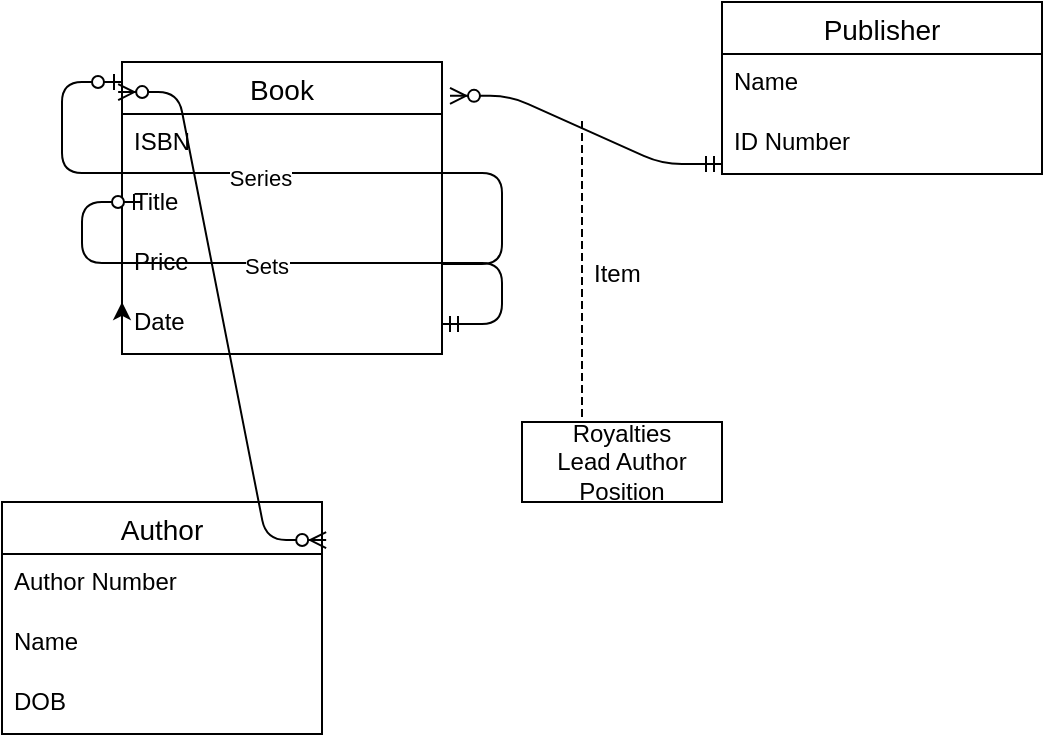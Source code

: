 <mxfile version="14.2.7" type="device"><diagram id="7sLFn2-txlMZsdzqu-8H" name="Page-1"><mxGraphModel dx="597" dy="411" grid="1" gridSize="10" guides="1" tooltips="1" connect="1" arrows="1" fold="1" page="1" pageScale="1" pageWidth="850" pageHeight="1100" math="0" shadow="0"><root><mxCell id="0"/><mxCell id="1" parent="0"/><mxCell id="UFsfggCHSDp7USyg_eVU-1" value="Book" style="swimlane;fontStyle=0;childLayout=stackLayout;horizontal=1;startSize=26;horizontalStack=0;resizeParent=1;resizeParentMax=0;resizeLast=0;collapsible=1;marginBottom=0;align=center;fontSize=14;" parent="1" vertex="1"><mxGeometry x="110" y="40" width="160" height="146" as="geometry"><mxRectangle x="50" y="50" width="50" height="26" as="alternateBounds"/></mxGeometry></mxCell><mxCell id="UFsfggCHSDp7USyg_eVU-2" value="ISBN" style="text;strokeColor=none;fillColor=none;spacingLeft=4;spacingRight=4;overflow=hidden;rotatable=0;points=[[0,0.5],[1,0.5]];portConstraint=eastwest;fontSize=12;" parent="UFsfggCHSDp7USyg_eVU-1" vertex="1"><mxGeometry y="26" width="160" height="30" as="geometry"/></mxCell><mxCell id="UFsfggCHSDp7USyg_eVU-3" value="Title" style="text;strokeColor=none;fillColor=none;spacingLeft=4;spacingRight=4;overflow=hidden;rotatable=0;points=[[0,0.5],[1,0.5]];portConstraint=eastwest;fontSize=12;" parent="UFsfggCHSDp7USyg_eVU-1" vertex="1"><mxGeometry y="56" width="160" height="30" as="geometry"/></mxCell><mxCell id="UFsfggCHSDp7USyg_eVU-4" value="Price" style="text;strokeColor=none;fillColor=none;spacingLeft=4;spacingRight=4;overflow=hidden;rotatable=0;points=[[0,0.5],[1,0.5]];portConstraint=eastwest;fontSize=12;" parent="UFsfggCHSDp7USyg_eVU-1" vertex="1"><mxGeometry y="86" width="160" height="30" as="geometry"/></mxCell><mxCell id="UFsfggCHSDp7USyg_eVU-6" value="Date" style="text;strokeColor=none;fillColor=none;spacingLeft=4;spacingRight=4;overflow=hidden;rotatable=0;points=[[0,0.5],[1,0.5]];portConstraint=eastwest;fontSize=12;" parent="UFsfggCHSDp7USyg_eVU-1" vertex="1"><mxGeometry y="116" width="160" height="30" as="geometry"/></mxCell><mxCell id="Jk8gBocBvIUX6yy7u18f-4" style="edgeStyle=orthogonalEdgeStyle;rounded=0;orthogonalLoop=1;jettySize=auto;html=1;exitX=0;exitY=0.5;exitDx=0;exitDy=0;entryX=0;entryY=0.133;entryDx=0;entryDy=0;entryPerimeter=0;" edge="1" parent="UFsfggCHSDp7USyg_eVU-1" source="UFsfggCHSDp7USyg_eVU-6" target="UFsfggCHSDp7USyg_eVU-6"><mxGeometry relative="1" as="geometry"/></mxCell><mxCell id="UFsfggCHSDp7USyg_eVU-7" value="Author" style="swimlane;fontStyle=0;childLayout=stackLayout;horizontal=1;startSize=26;horizontalStack=0;resizeParent=1;resizeParentMax=0;resizeLast=0;collapsible=1;marginBottom=0;align=center;fontSize=14;fillColor=#ffffff;" parent="1" vertex="1"><mxGeometry x="50" y="260" width="160" height="116" as="geometry"/></mxCell><mxCell id="UFsfggCHSDp7USyg_eVU-8" value="Author Number" style="text;strokeColor=none;fillColor=none;spacingLeft=4;spacingRight=4;overflow=hidden;rotatable=0;points=[[0,0.5],[1,0.5]];portConstraint=eastwest;fontSize=12;" parent="UFsfggCHSDp7USyg_eVU-7" vertex="1"><mxGeometry y="26" width="160" height="30" as="geometry"/></mxCell><mxCell id="UFsfggCHSDp7USyg_eVU-9" value="Name" style="text;strokeColor=none;fillColor=none;spacingLeft=4;spacingRight=4;overflow=hidden;rotatable=0;points=[[0,0.5],[1,0.5]];portConstraint=eastwest;fontSize=12;" parent="UFsfggCHSDp7USyg_eVU-7" vertex="1"><mxGeometry y="56" width="160" height="30" as="geometry"/></mxCell><mxCell id="UFsfggCHSDp7USyg_eVU-10" value="DOB" style="text;strokeColor=none;fillColor=none;spacingLeft=4;spacingRight=4;overflow=hidden;rotatable=0;points=[[0,0.5],[1,0.5]];portConstraint=eastwest;fontSize=12;" parent="UFsfggCHSDp7USyg_eVU-7" vertex="1"><mxGeometry y="86" width="160" height="30" as="geometry"/></mxCell><mxCell id="UFsfggCHSDp7USyg_eVU-15" value="Publisher" style="swimlane;fontStyle=0;childLayout=stackLayout;horizontal=1;startSize=26;horizontalStack=0;resizeParent=1;resizeParentMax=0;resizeLast=0;collapsible=1;marginBottom=0;align=center;fontSize=14;fillColor=#ffffff;" parent="1" vertex="1"><mxGeometry x="410" y="10" width="160" height="86" as="geometry"/></mxCell><mxCell id="UFsfggCHSDp7USyg_eVU-18" value="Name" style="text;strokeColor=none;fillColor=none;spacingLeft=4;spacingRight=4;overflow=hidden;rotatable=0;points=[[0,0.5],[1,0.5]];portConstraint=eastwest;fontSize=12;" parent="UFsfggCHSDp7USyg_eVU-15" vertex="1"><mxGeometry y="26" width="160" height="30" as="geometry"/></mxCell><mxCell id="UFsfggCHSDp7USyg_eVU-17" value="ID Number" style="text;strokeColor=none;fillColor=none;spacingLeft=4;spacingRight=4;overflow=hidden;rotatable=0;points=[[0,0.5],[1,0.5]];portConstraint=eastwest;fontSize=12;" parent="UFsfggCHSDp7USyg_eVU-15" vertex="1"><mxGeometry y="56" width="160" height="30" as="geometry"/></mxCell><mxCell id="UFsfggCHSDp7USyg_eVU-23" value="" style="edgeStyle=entityRelationEdgeStyle;fontSize=12;html=1;endArrow=ERzeroToMany;startArrow=ERmandOne;exitX=0;exitY=0.833;exitDx=0;exitDy=0;exitPerimeter=0;entryX=1.025;entryY=0.116;entryDx=0;entryDy=0;entryPerimeter=0;" parent="1" source="UFsfggCHSDp7USyg_eVU-17" target="UFsfggCHSDp7USyg_eVU-1" edge="1"><mxGeometry width="100" height="100" relative="1" as="geometry"><mxPoint x="350" y="250" as="sourcePoint"/><mxPoint x="450" y="150" as="targetPoint"/></mxGeometry></mxCell><mxCell id="UFsfggCHSDp7USyg_eVU-24" value="" style="edgeStyle=entityRelationEdgeStyle;fontSize=12;html=1;endArrow=ERzeroToMany;endFill=1;startArrow=ERzeroToMany;entryX=-0.012;entryY=0.103;entryDx=0;entryDy=0;entryPerimeter=0;exitX=1.013;exitY=0.164;exitDx=0;exitDy=0;exitPerimeter=0;" parent="1" source="UFsfggCHSDp7USyg_eVU-7" target="UFsfggCHSDp7USyg_eVU-1" edge="1"><mxGeometry width="100" height="100" relative="1" as="geometry"><mxPoint x="20" y="300" as="sourcePoint"/><mxPoint x="230" y="280" as="targetPoint"/></mxGeometry></mxCell><mxCell id="UFsfggCHSDp7USyg_eVU-27" value="Royalties&lt;br&gt;Lead Author&lt;br&gt;Position" style="whiteSpace=wrap;html=1;align=center;fillColor=#ffffff;" parent="1" vertex="1"><mxGeometry x="310" y="220" width="100" height="40" as="geometry"/></mxCell><mxCell id="UFsfggCHSDp7USyg_eVU-28" value="Item" style="shape=partialRectangle;fillColor=none;align=left;verticalAlign=middle;strokeColor=none;spacingLeft=34;rotatable=0;points=[[0,0.5],[1,0.5]];portConstraint=eastwest;dropTarget=0;" parent="1" vertex="1"><mxGeometry x="310" y="70" width="90" height="150" as="geometry"/></mxCell><mxCell id="UFsfggCHSDp7USyg_eVU-29" value="" style="shape=partialRectangle;top=0;left=0;bottom=0;fillColor=none;stokeWidth=1;dashed=1;align=left;verticalAlign=middle;spacingLeft=4;spacingRight=4;overflow=hidden;rotatable=0;points=[];portConstraint=eastwest;part=1;" parent="UFsfggCHSDp7USyg_eVU-28" vertex="1" connectable="0"><mxGeometry width="30" height="150" as="geometry"/></mxCell><mxCell id="Jk8gBocBvIUX6yy7u18f-6" value="" style="edgeStyle=entityRelationEdgeStyle;fontSize=12;html=1;endArrow=ERzeroToOne;endFill=1;exitX=1;exitY=0.5;exitDx=0;exitDy=0;" edge="1" parent="1" source="UFsfggCHSDp7USyg_eVU-4"><mxGeometry width="100" height="100" relative="1" as="geometry"><mxPoint x="10" y="150" as="sourcePoint"/><mxPoint x="110" y="50" as="targetPoint"/></mxGeometry></mxCell><mxCell id="Jk8gBocBvIUX6yy7u18f-7" value="Series" style="edgeLabel;html=1;align=center;verticalAlign=middle;resizable=0;points=[];" vertex="1" connectable="0" parent="Jk8gBocBvIUX6yy7u18f-6"><mxGeometry x="0.065" y="2" relative="1" as="geometry"><mxPoint x="1" as="offset"/></mxGeometry></mxCell><mxCell id="Jk8gBocBvIUX6yy7u18f-8" value="" style="edgeStyle=entityRelationEdgeStyle;fontSize=12;html=1;endArrow=ERzeroToOne;startArrow=ERmandOne;exitX=1;exitY=0.5;exitDx=0;exitDy=0;" edge="1" parent="1" source="UFsfggCHSDp7USyg_eVU-6"><mxGeometry width="100" height="100" relative="1" as="geometry"><mxPoint x="20" y="210" as="sourcePoint"/><mxPoint x="120" y="110" as="targetPoint"/></mxGeometry></mxCell><mxCell id="Jk8gBocBvIUX6yy7u18f-9" value="Sets" style="edgeLabel;html=1;align=center;verticalAlign=middle;resizable=0;points=[];" vertex="1" connectable="0" parent="Jk8gBocBvIUX6yy7u18f-8"><mxGeometry x="0.085" y="1" relative="1" as="geometry"><mxPoint x="1" as="offset"/></mxGeometry></mxCell></root></mxGraphModel></diagram></mxfile>